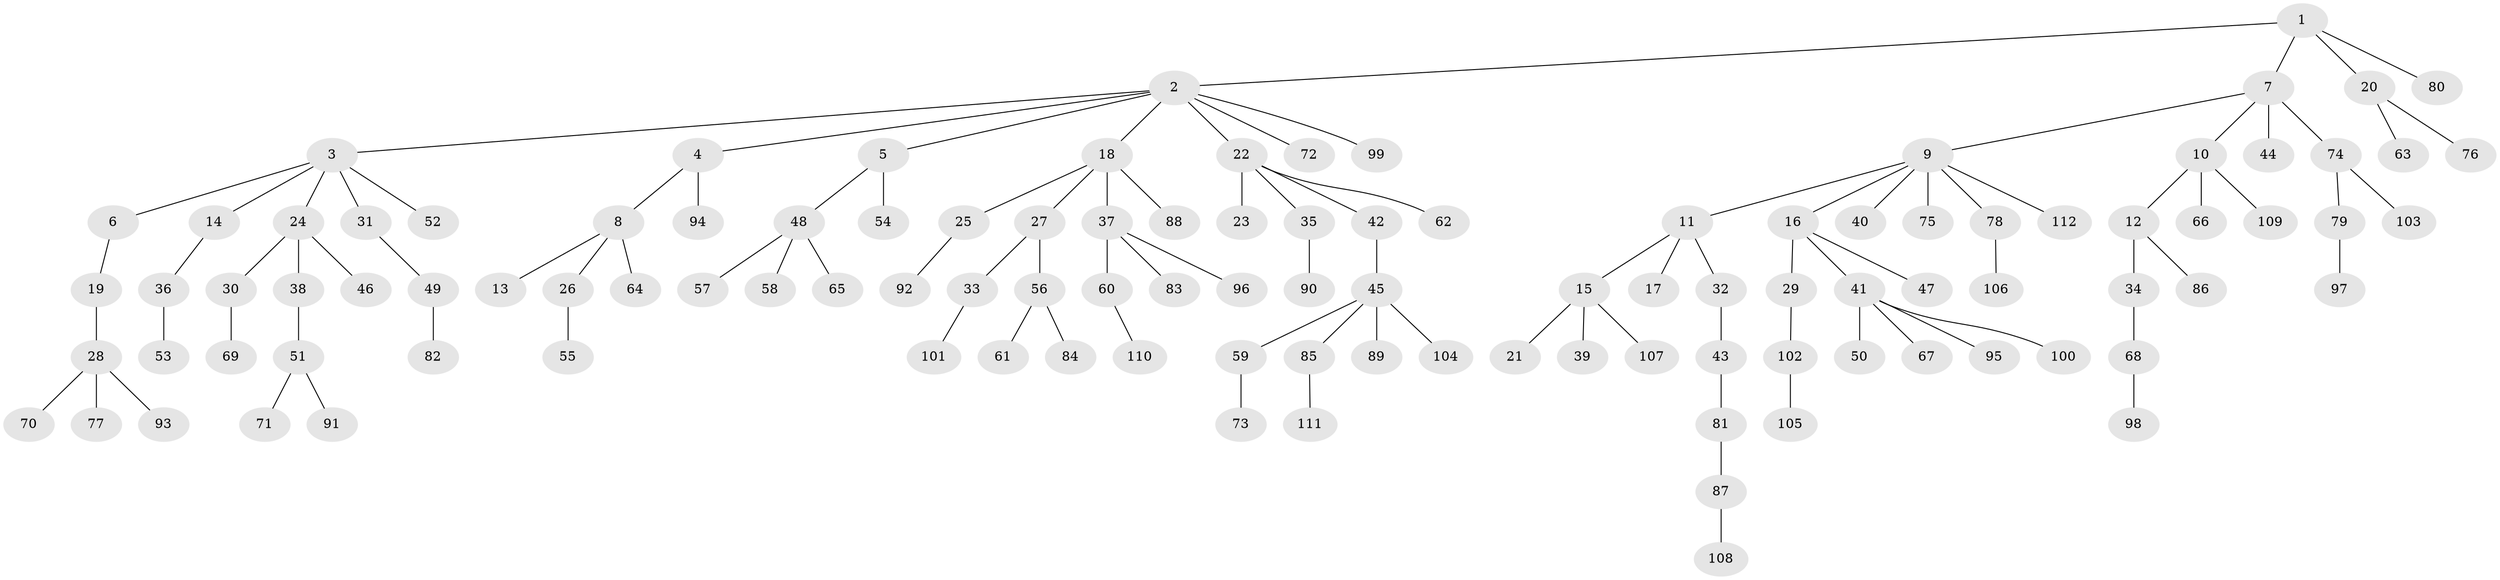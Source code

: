 // Generated by graph-tools (version 1.1) at 2025/36/03/09/25 02:36:42]
// undirected, 112 vertices, 111 edges
graph export_dot {
graph [start="1"]
  node [color=gray90,style=filled];
  1;
  2;
  3;
  4;
  5;
  6;
  7;
  8;
  9;
  10;
  11;
  12;
  13;
  14;
  15;
  16;
  17;
  18;
  19;
  20;
  21;
  22;
  23;
  24;
  25;
  26;
  27;
  28;
  29;
  30;
  31;
  32;
  33;
  34;
  35;
  36;
  37;
  38;
  39;
  40;
  41;
  42;
  43;
  44;
  45;
  46;
  47;
  48;
  49;
  50;
  51;
  52;
  53;
  54;
  55;
  56;
  57;
  58;
  59;
  60;
  61;
  62;
  63;
  64;
  65;
  66;
  67;
  68;
  69;
  70;
  71;
  72;
  73;
  74;
  75;
  76;
  77;
  78;
  79;
  80;
  81;
  82;
  83;
  84;
  85;
  86;
  87;
  88;
  89;
  90;
  91;
  92;
  93;
  94;
  95;
  96;
  97;
  98;
  99;
  100;
  101;
  102;
  103;
  104;
  105;
  106;
  107;
  108;
  109;
  110;
  111;
  112;
  1 -- 2;
  1 -- 7;
  1 -- 20;
  1 -- 80;
  2 -- 3;
  2 -- 4;
  2 -- 5;
  2 -- 18;
  2 -- 22;
  2 -- 72;
  2 -- 99;
  3 -- 6;
  3 -- 14;
  3 -- 24;
  3 -- 31;
  3 -- 52;
  4 -- 8;
  4 -- 94;
  5 -- 48;
  5 -- 54;
  6 -- 19;
  7 -- 9;
  7 -- 10;
  7 -- 44;
  7 -- 74;
  8 -- 13;
  8 -- 26;
  8 -- 64;
  9 -- 11;
  9 -- 16;
  9 -- 40;
  9 -- 75;
  9 -- 78;
  9 -- 112;
  10 -- 12;
  10 -- 66;
  10 -- 109;
  11 -- 15;
  11 -- 17;
  11 -- 32;
  12 -- 34;
  12 -- 86;
  14 -- 36;
  15 -- 21;
  15 -- 39;
  15 -- 107;
  16 -- 29;
  16 -- 41;
  16 -- 47;
  18 -- 25;
  18 -- 27;
  18 -- 37;
  18 -- 88;
  19 -- 28;
  20 -- 63;
  20 -- 76;
  22 -- 23;
  22 -- 35;
  22 -- 42;
  22 -- 62;
  24 -- 30;
  24 -- 38;
  24 -- 46;
  25 -- 92;
  26 -- 55;
  27 -- 33;
  27 -- 56;
  28 -- 70;
  28 -- 77;
  28 -- 93;
  29 -- 102;
  30 -- 69;
  31 -- 49;
  32 -- 43;
  33 -- 101;
  34 -- 68;
  35 -- 90;
  36 -- 53;
  37 -- 60;
  37 -- 83;
  37 -- 96;
  38 -- 51;
  41 -- 50;
  41 -- 67;
  41 -- 95;
  41 -- 100;
  42 -- 45;
  43 -- 81;
  45 -- 59;
  45 -- 85;
  45 -- 89;
  45 -- 104;
  48 -- 57;
  48 -- 58;
  48 -- 65;
  49 -- 82;
  51 -- 71;
  51 -- 91;
  56 -- 61;
  56 -- 84;
  59 -- 73;
  60 -- 110;
  68 -- 98;
  74 -- 79;
  74 -- 103;
  78 -- 106;
  79 -- 97;
  81 -- 87;
  85 -- 111;
  87 -- 108;
  102 -- 105;
}
